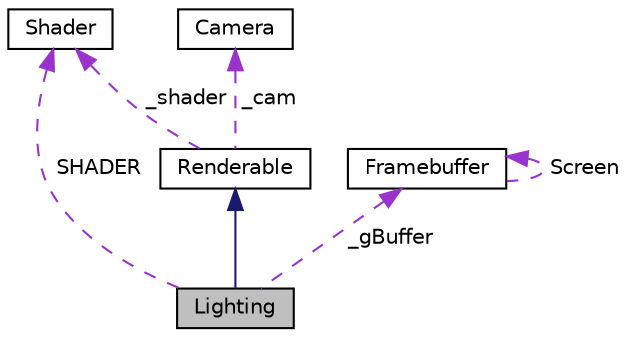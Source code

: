 digraph "Lighting"
{
  edge [fontname="Helvetica",fontsize="10",labelfontname="Helvetica",labelfontsize="10"];
  node [fontname="Helvetica",fontsize="10",shape=record];
  Node1 [label="Lighting",height=0.2,width=0.4,color="black", fillcolor="grey75", style="filled", fontcolor="black"];
  Node2 -> Node1 [dir="back",color="midnightblue",fontsize="10",style="solid",fontname="Helvetica"];
  Node2 [label="Renderable",height=0.2,width=0.4,color="black", fillcolor="white", style="filled",URL="$class_renderable.html"];
  Node3 -> Node2 [dir="back",color="darkorchid3",fontsize="10",style="dashed",label=" _shader" ,fontname="Helvetica"];
  Node3 [label="Shader",height=0.2,width=0.4,color="black", fillcolor="white", style="filled",URL="$class_shader.html"];
  Node4 -> Node2 [dir="back",color="darkorchid3",fontsize="10",style="dashed",label=" _cam" ,fontname="Helvetica"];
  Node4 [label="Camera",height=0.2,width=0.4,color="black", fillcolor="white", style="filled",URL="$class_camera.html"];
  Node3 -> Node1 [dir="back",color="darkorchid3",fontsize="10",style="dashed",label=" SHADER" ,fontname="Helvetica"];
  Node5 -> Node1 [dir="back",color="darkorchid3",fontsize="10",style="dashed",label=" _gBuffer" ,fontname="Helvetica"];
  Node5 [label="Framebuffer",height=0.2,width=0.4,color="black", fillcolor="white", style="filled",URL="$class_framebuffer.html"];
  Node5 -> Node5 [dir="back",color="darkorchid3",fontsize="10",style="dashed",label=" Screen" ,fontname="Helvetica"];
}
